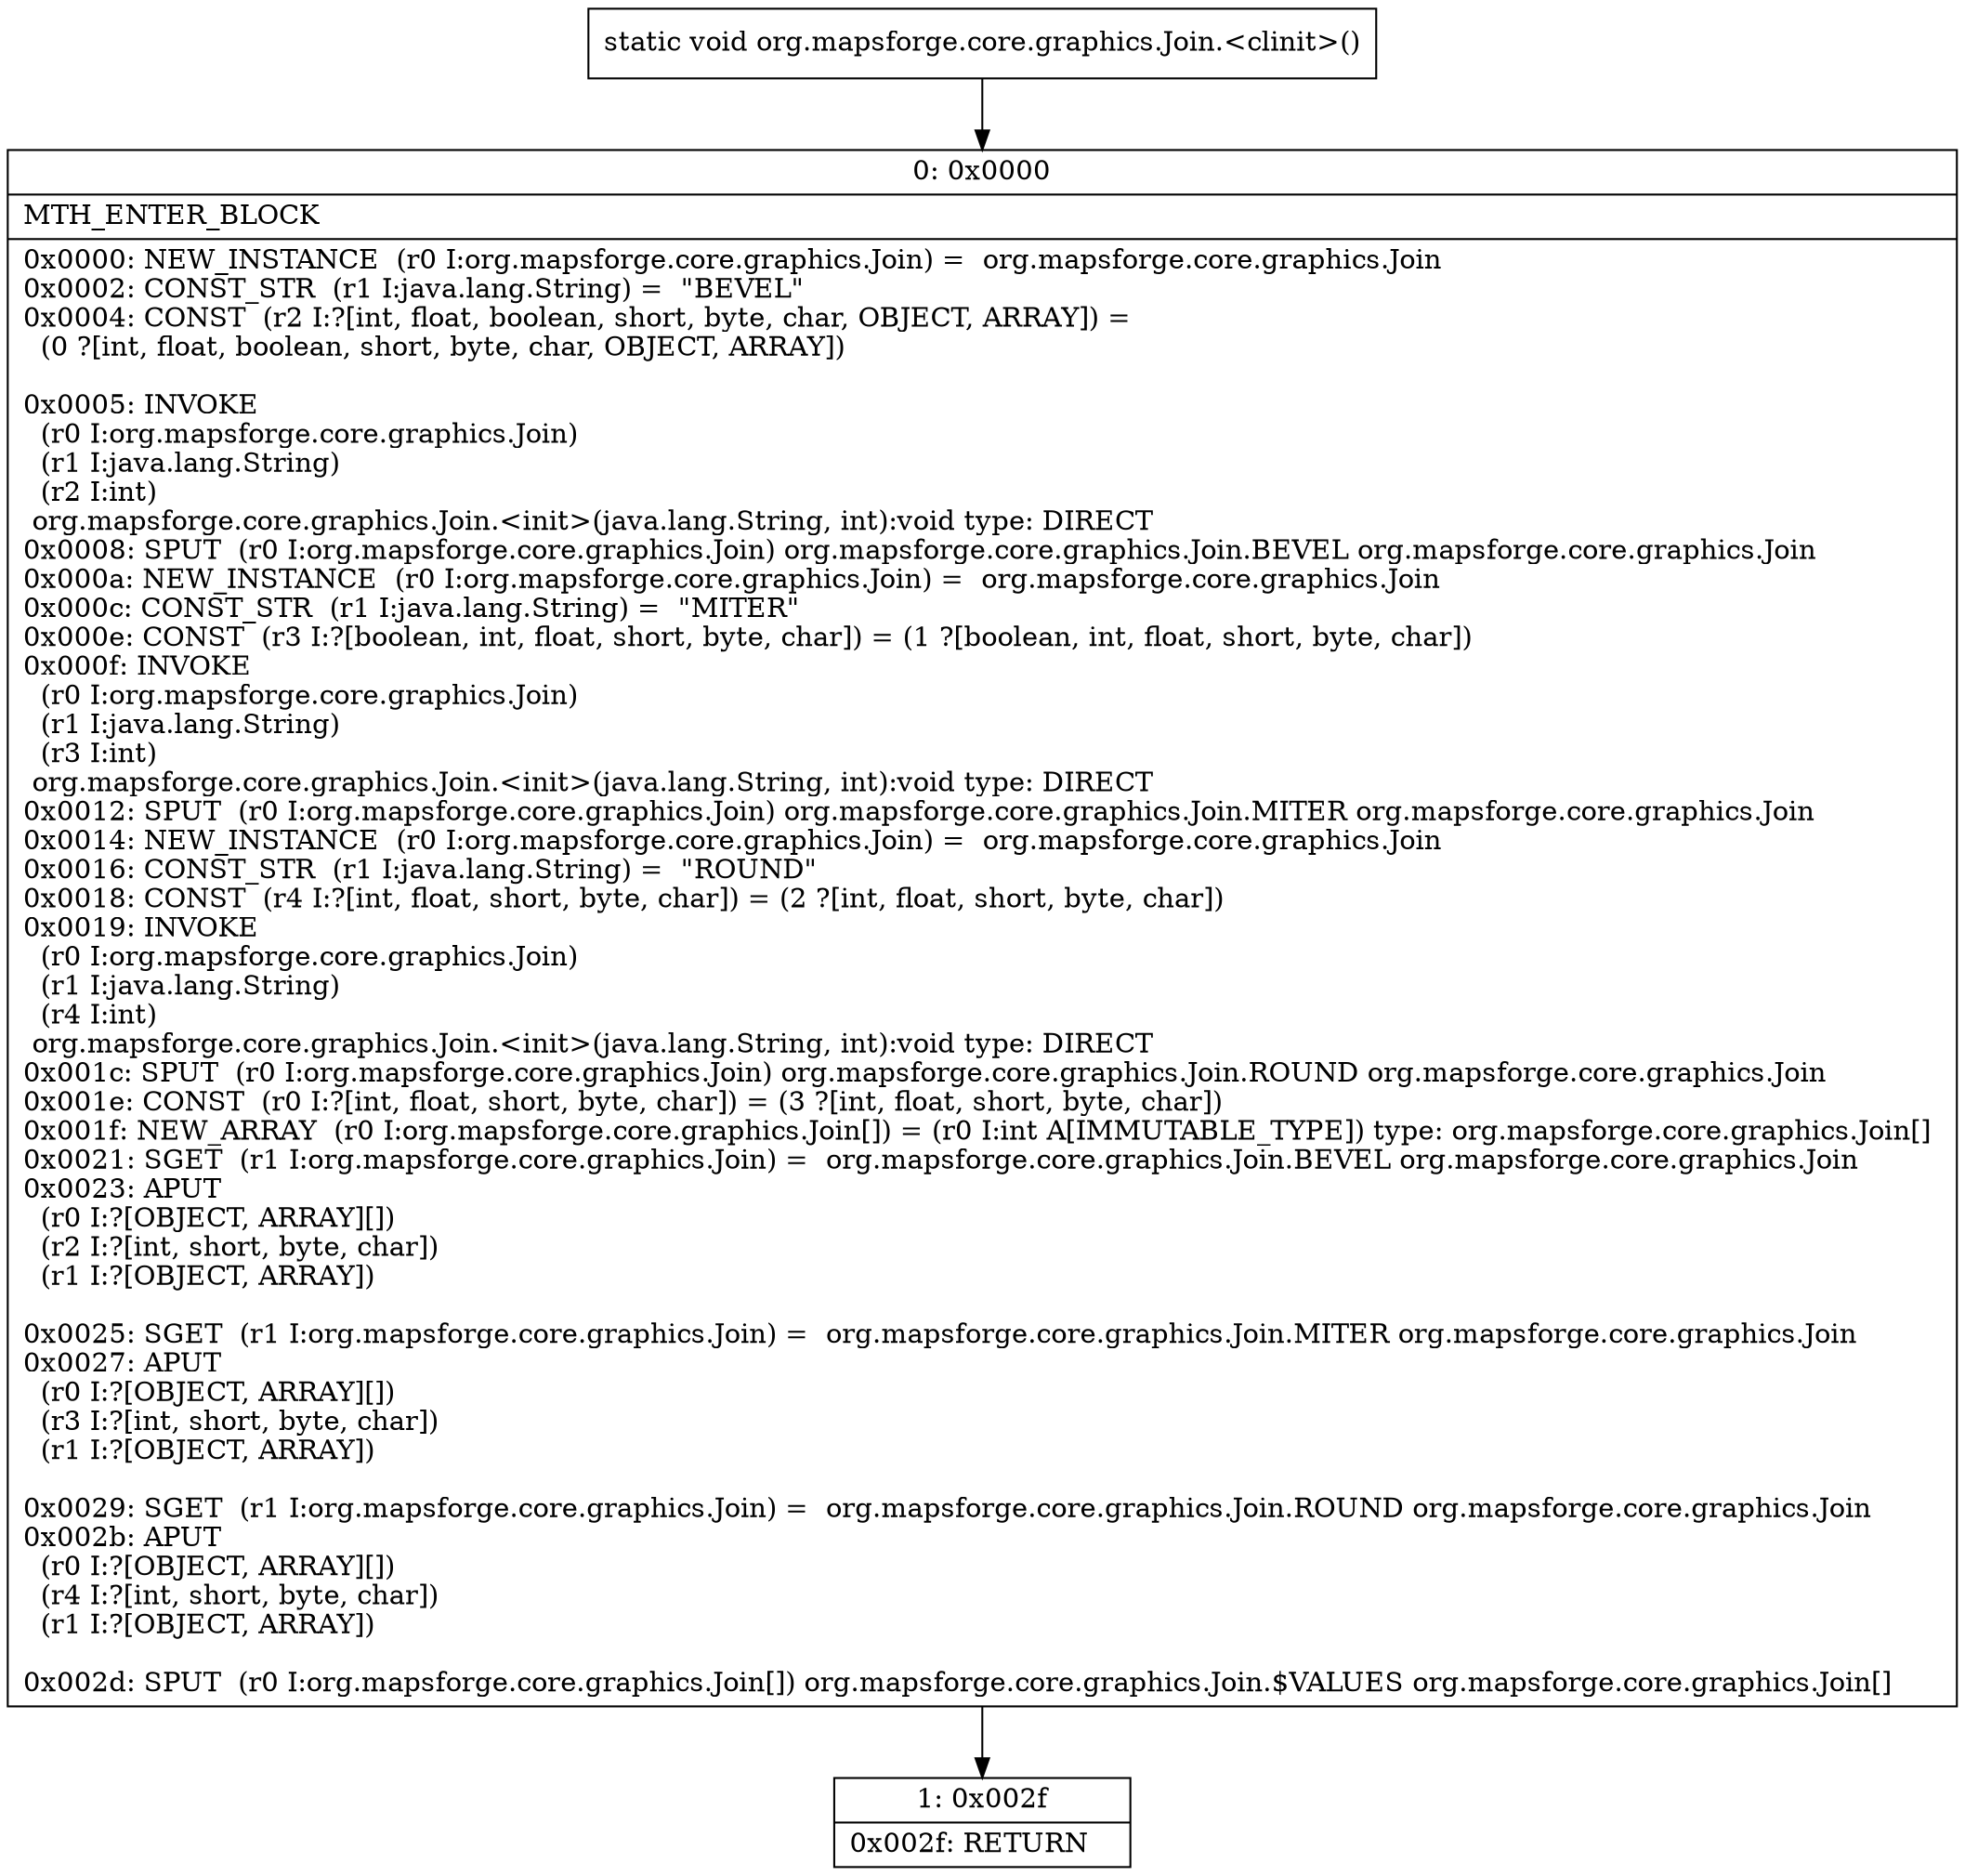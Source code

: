 digraph "CFG fororg.mapsforge.core.graphics.Join.\<clinit\>()V" {
Node_0 [shape=record,label="{0\:\ 0x0000|MTH_ENTER_BLOCK\l|0x0000: NEW_INSTANCE  (r0 I:org.mapsforge.core.graphics.Join) =  org.mapsforge.core.graphics.Join \l0x0002: CONST_STR  (r1 I:java.lang.String) =  \"BEVEL\" \l0x0004: CONST  (r2 I:?[int, float, boolean, short, byte, char, OBJECT, ARRAY]) = \l  (0 ?[int, float, boolean, short, byte, char, OBJECT, ARRAY])\l \l0x0005: INVOKE  \l  (r0 I:org.mapsforge.core.graphics.Join)\l  (r1 I:java.lang.String)\l  (r2 I:int)\l org.mapsforge.core.graphics.Join.\<init\>(java.lang.String, int):void type: DIRECT \l0x0008: SPUT  (r0 I:org.mapsforge.core.graphics.Join) org.mapsforge.core.graphics.Join.BEVEL org.mapsforge.core.graphics.Join \l0x000a: NEW_INSTANCE  (r0 I:org.mapsforge.core.graphics.Join) =  org.mapsforge.core.graphics.Join \l0x000c: CONST_STR  (r1 I:java.lang.String) =  \"MITER\" \l0x000e: CONST  (r3 I:?[boolean, int, float, short, byte, char]) = (1 ?[boolean, int, float, short, byte, char]) \l0x000f: INVOKE  \l  (r0 I:org.mapsforge.core.graphics.Join)\l  (r1 I:java.lang.String)\l  (r3 I:int)\l org.mapsforge.core.graphics.Join.\<init\>(java.lang.String, int):void type: DIRECT \l0x0012: SPUT  (r0 I:org.mapsforge.core.graphics.Join) org.mapsforge.core.graphics.Join.MITER org.mapsforge.core.graphics.Join \l0x0014: NEW_INSTANCE  (r0 I:org.mapsforge.core.graphics.Join) =  org.mapsforge.core.graphics.Join \l0x0016: CONST_STR  (r1 I:java.lang.String) =  \"ROUND\" \l0x0018: CONST  (r4 I:?[int, float, short, byte, char]) = (2 ?[int, float, short, byte, char]) \l0x0019: INVOKE  \l  (r0 I:org.mapsforge.core.graphics.Join)\l  (r1 I:java.lang.String)\l  (r4 I:int)\l org.mapsforge.core.graphics.Join.\<init\>(java.lang.String, int):void type: DIRECT \l0x001c: SPUT  (r0 I:org.mapsforge.core.graphics.Join) org.mapsforge.core.graphics.Join.ROUND org.mapsforge.core.graphics.Join \l0x001e: CONST  (r0 I:?[int, float, short, byte, char]) = (3 ?[int, float, short, byte, char]) \l0x001f: NEW_ARRAY  (r0 I:org.mapsforge.core.graphics.Join[]) = (r0 I:int A[IMMUTABLE_TYPE]) type: org.mapsforge.core.graphics.Join[] \l0x0021: SGET  (r1 I:org.mapsforge.core.graphics.Join) =  org.mapsforge.core.graphics.Join.BEVEL org.mapsforge.core.graphics.Join \l0x0023: APUT  \l  (r0 I:?[OBJECT, ARRAY][])\l  (r2 I:?[int, short, byte, char])\l  (r1 I:?[OBJECT, ARRAY])\l \l0x0025: SGET  (r1 I:org.mapsforge.core.graphics.Join) =  org.mapsforge.core.graphics.Join.MITER org.mapsforge.core.graphics.Join \l0x0027: APUT  \l  (r0 I:?[OBJECT, ARRAY][])\l  (r3 I:?[int, short, byte, char])\l  (r1 I:?[OBJECT, ARRAY])\l \l0x0029: SGET  (r1 I:org.mapsforge.core.graphics.Join) =  org.mapsforge.core.graphics.Join.ROUND org.mapsforge.core.graphics.Join \l0x002b: APUT  \l  (r0 I:?[OBJECT, ARRAY][])\l  (r4 I:?[int, short, byte, char])\l  (r1 I:?[OBJECT, ARRAY])\l \l0x002d: SPUT  (r0 I:org.mapsforge.core.graphics.Join[]) org.mapsforge.core.graphics.Join.$VALUES org.mapsforge.core.graphics.Join[] \l}"];
Node_1 [shape=record,label="{1\:\ 0x002f|0x002f: RETURN   \l}"];
MethodNode[shape=record,label="{static void org.mapsforge.core.graphics.Join.\<clinit\>() }"];
MethodNode -> Node_0;
Node_0 -> Node_1;
}

